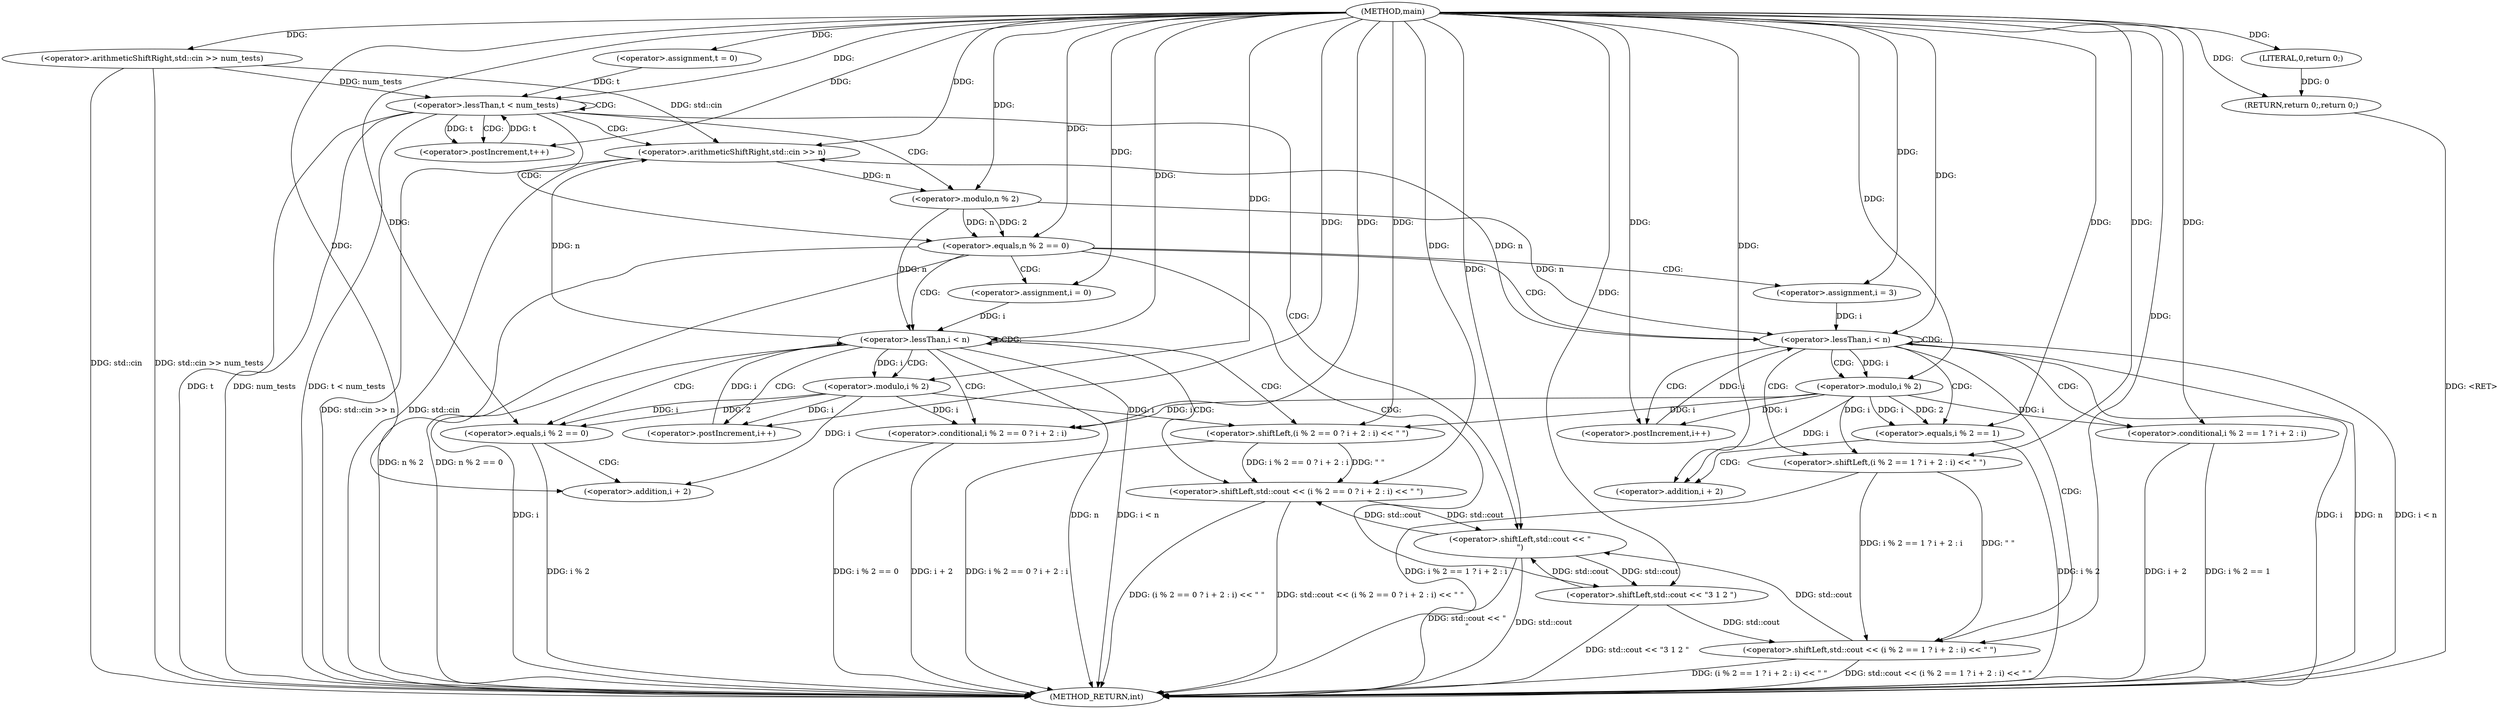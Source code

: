 digraph "main" {  
"1000101" [label = "(METHOD,main)" ]
"1000186" [label = "(METHOD_RETURN,int)" ]
"1000104" [label = "(<operator>.arithmeticShiftRight,std::cin >> num_tests)" ]
"1000184" [label = "(RETURN,return 0;,return 0;)" ]
"1000109" [label = "(<operator>.assignment,t = 0)" ]
"1000112" [label = "(<operator>.lessThan,t < num_tests)" ]
"1000115" [label = "(<operator>.postIncrement,t++)" ]
"1000185" [label = "(LITERAL,0,return 0;)" ]
"1000119" [label = "(<operator>.arithmeticShiftRight,std::cin >> n)" ]
"1000181" [label = "(<operator>.shiftLeft,std::cout << \"\n\")" ]
"1000123" [label = "(<operator>.equals,n % 2 == 0)" ]
"1000130" [label = "(<operator>.assignment,i = 0)" ]
"1000133" [label = "(<operator>.lessThan,i < n)" ]
"1000136" [label = "(<operator>.postIncrement,i++)" ]
"1000138" [label = "(<operator>.shiftLeft,std::cout << (i % 2 == 0 ? i + 2 : i) << \" \")" ]
"1000124" [label = "(<operator>.modulo,n % 2)" ]
"1000154" [label = "(<operator>.shiftLeft,std::cout << \"3 1 2 \")" ]
"1000140" [label = "(<operator>.shiftLeft,(i % 2 == 0 ? i + 2 : i) << \" \")" ]
"1000159" [label = "(<operator>.assignment,i = 3)" ]
"1000162" [label = "(<operator>.lessThan,i < n)" ]
"1000165" [label = "(<operator>.postIncrement,i++)" ]
"1000167" [label = "(<operator>.shiftLeft,std::cout << (i % 2 == 1 ? i + 2 : i) << \" \")" ]
"1000141" [label = "(<operator>.conditional,i % 2 == 0 ? i + 2 : i)" ]
"1000142" [label = "(<operator>.equals,i % 2 == 0)" ]
"1000147" [label = "(<operator>.addition,i + 2)" ]
"1000169" [label = "(<operator>.shiftLeft,(i % 2 == 1 ? i + 2 : i) << \" \")" ]
"1000143" [label = "(<operator>.modulo,i % 2)" ]
"1000170" [label = "(<operator>.conditional,i % 2 == 1 ? i + 2 : i)" ]
"1000171" [label = "(<operator>.equals,i % 2 == 1)" ]
"1000176" [label = "(<operator>.addition,i + 2)" ]
"1000172" [label = "(<operator>.modulo,i % 2)" ]
  "1000104" -> "1000186"  [ label = "DDG: std::cin"] 
  "1000104" -> "1000186"  [ label = "DDG: std::cin >> num_tests"] 
  "1000112" -> "1000186"  [ label = "DDG: t"] 
  "1000112" -> "1000186"  [ label = "DDG: num_tests"] 
  "1000112" -> "1000186"  [ label = "DDG: t < num_tests"] 
  "1000119" -> "1000186"  [ label = "DDG: std::cin"] 
  "1000119" -> "1000186"  [ label = "DDG: std::cin >> n"] 
  "1000123" -> "1000186"  [ label = "DDG: n % 2"] 
  "1000123" -> "1000186"  [ label = "DDG: n % 2 == 0"] 
  "1000154" -> "1000186"  [ label = "DDG: std::cout << \"3 1 2 \""] 
  "1000162" -> "1000186"  [ label = "DDG: i"] 
  "1000162" -> "1000186"  [ label = "DDG: n"] 
  "1000162" -> "1000186"  [ label = "DDG: i < n"] 
  "1000171" -> "1000186"  [ label = "DDG: i % 2"] 
  "1000170" -> "1000186"  [ label = "DDG: i % 2 == 1"] 
  "1000170" -> "1000186"  [ label = "DDG: i + 2"] 
  "1000169" -> "1000186"  [ label = "DDG: i % 2 == 1 ? i + 2 : i"] 
  "1000167" -> "1000186"  [ label = "DDG: (i % 2 == 1 ? i + 2 : i) << \" \""] 
  "1000167" -> "1000186"  [ label = "DDG: std::cout << (i % 2 == 1 ? i + 2 : i) << \" \""] 
  "1000133" -> "1000186"  [ label = "DDG: i"] 
  "1000133" -> "1000186"  [ label = "DDG: n"] 
  "1000133" -> "1000186"  [ label = "DDG: i < n"] 
  "1000181" -> "1000186"  [ label = "DDG: std::cout"] 
  "1000181" -> "1000186"  [ label = "DDG: std::cout << \"\n\""] 
  "1000142" -> "1000186"  [ label = "DDG: i % 2"] 
  "1000141" -> "1000186"  [ label = "DDG: i % 2 == 0"] 
  "1000141" -> "1000186"  [ label = "DDG: i + 2"] 
  "1000140" -> "1000186"  [ label = "DDG: i % 2 == 0 ? i + 2 : i"] 
  "1000138" -> "1000186"  [ label = "DDG: (i % 2 == 0 ? i + 2 : i) << \" \""] 
  "1000138" -> "1000186"  [ label = "DDG: std::cout << (i % 2 == 0 ? i + 2 : i) << \" \""] 
  "1000184" -> "1000186"  [ label = "DDG: <RET>"] 
  "1000185" -> "1000184"  [ label = "DDG: 0"] 
  "1000101" -> "1000184"  [ label = "DDG: "] 
  "1000101" -> "1000104"  [ label = "DDG: "] 
  "1000101" -> "1000109"  [ label = "DDG: "] 
  "1000101" -> "1000185"  [ label = "DDG: "] 
  "1000109" -> "1000112"  [ label = "DDG: t"] 
  "1000115" -> "1000112"  [ label = "DDG: t"] 
  "1000101" -> "1000112"  [ label = "DDG: "] 
  "1000104" -> "1000112"  [ label = "DDG: num_tests"] 
  "1000112" -> "1000115"  [ label = "DDG: t"] 
  "1000101" -> "1000115"  [ label = "DDG: "] 
  "1000104" -> "1000119"  [ label = "DDG: std::cin"] 
  "1000101" -> "1000119"  [ label = "DDG: "] 
  "1000162" -> "1000119"  [ label = "DDG: n"] 
  "1000133" -> "1000119"  [ label = "DDG: n"] 
  "1000154" -> "1000181"  [ label = "DDG: std::cout"] 
  "1000167" -> "1000181"  [ label = "DDG: std::cout"] 
  "1000138" -> "1000181"  [ label = "DDG: std::cout"] 
  "1000101" -> "1000181"  [ label = "DDG: "] 
  "1000124" -> "1000123"  [ label = "DDG: n"] 
  "1000124" -> "1000123"  [ label = "DDG: 2"] 
  "1000101" -> "1000123"  [ label = "DDG: "] 
  "1000101" -> "1000130"  [ label = "DDG: "] 
  "1000119" -> "1000124"  [ label = "DDG: n"] 
  "1000101" -> "1000124"  [ label = "DDG: "] 
  "1000130" -> "1000133"  [ label = "DDG: i"] 
  "1000136" -> "1000133"  [ label = "DDG: i"] 
  "1000101" -> "1000133"  [ label = "DDG: "] 
  "1000124" -> "1000133"  [ label = "DDG: n"] 
  "1000101" -> "1000136"  [ label = "DDG: "] 
  "1000143" -> "1000136"  [ label = "DDG: i"] 
  "1000181" -> "1000138"  [ label = "DDG: std::cout"] 
  "1000101" -> "1000138"  [ label = "DDG: "] 
  "1000140" -> "1000138"  [ label = "DDG: i % 2 == 0 ? i + 2 : i"] 
  "1000140" -> "1000138"  [ label = "DDG: \" \""] 
  "1000143" -> "1000140"  [ label = "DDG: i"] 
  "1000101" -> "1000140"  [ label = "DDG: "] 
  "1000172" -> "1000140"  [ label = "DDG: i"] 
  "1000181" -> "1000154"  [ label = "DDG: std::cout"] 
  "1000101" -> "1000154"  [ label = "DDG: "] 
  "1000101" -> "1000159"  [ label = "DDG: "] 
  "1000143" -> "1000141"  [ label = "DDG: i"] 
  "1000101" -> "1000141"  [ label = "DDG: "] 
  "1000172" -> "1000141"  [ label = "DDG: i"] 
  "1000159" -> "1000162"  [ label = "DDG: i"] 
  "1000165" -> "1000162"  [ label = "DDG: i"] 
  "1000101" -> "1000162"  [ label = "DDG: "] 
  "1000124" -> "1000162"  [ label = "DDG: n"] 
  "1000101" -> "1000165"  [ label = "DDG: "] 
  "1000172" -> "1000165"  [ label = "DDG: i"] 
  "1000154" -> "1000167"  [ label = "DDG: std::cout"] 
  "1000101" -> "1000167"  [ label = "DDG: "] 
  "1000169" -> "1000167"  [ label = "DDG: i % 2 == 1 ? i + 2 : i"] 
  "1000169" -> "1000167"  [ label = "DDG: \" \""] 
  "1000143" -> "1000142"  [ label = "DDG: 2"] 
  "1000143" -> "1000142"  [ label = "DDG: i"] 
  "1000101" -> "1000142"  [ label = "DDG: "] 
  "1000143" -> "1000147"  [ label = "DDG: i"] 
  "1000101" -> "1000147"  [ label = "DDG: "] 
  "1000172" -> "1000169"  [ label = "DDG: i"] 
  "1000101" -> "1000169"  [ label = "DDG: "] 
  "1000133" -> "1000143"  [ label = "DDG: i"] 
  "1000101" -> "1000143"  [ label = "DDG: "] 
  "1000101" -> "1000170"  [ label = "DDG: "] 
  "1000172" -> "1000170"  [ label = "DDG: i"] 
  "1000172" -> "1000171"  [ label = "DDG: 2"] 
  "1000172" -> "1000171"  [ label = "DDG: i"] 
  "1000101" -> "1000171"  [ label = "DDG: "] 
  "1000172" -> "1000176"  [ label = "DDG: i"] 
  "1000101" -> "1000176"  [ label = "DDG: "] 
  "1000162" -> "1000172"  [ label = "DDG: i"] 
  "1000101" -> "1000172"  [ label = "DDG: "] 
  "1000112" -> "1000119"  [ label = "CDG: "] 
  "1000112" -> "1000112"  [ label = "CDG: "] 
  "1000112" -> "1000123"  [ label = "CDG: "] 
  "1000112" -> "1000124"  [ label = "CDG: "] 
  "1000112" -> "1000115"  [ label = "CDG: "] 
  "1000112" -> "1000181"  [ label = "CDG: "] 
  "1000123" -> "1000133"  [ label = "CDG: "] 
  "1000123" -> "1000159"  [ label = "CDG: "] 
  "1000123" -> "1000154"  [ label = "CDG: "] 
  "1000123" -> "1000130"  [ label = "CDG: "] 
  "1000123" -> "1000162"  [ label = "CDG: "] 
  "1000133" -> "1000142"  [ label = "CDG: "] 
  "1000133" -> "1000141"  [ label = "CDG: "] 
  "1000133" -> "1000133"  [ label = "CDG: "] 
  "1000133" -> "1000136"  [ label = "CDG: "] 
  "1000133" -> "1000143"  [ label = "CDG: "] 
  "1000133" -> "1000140"  [ label = "CDG: "] 
  "1000133" -> "1000138"  [ label = "CDG: "] 
  "1000162" -> "1000165"  [ label = "CDG: "] 
  "1000162" -> "1000172"  [ label = "CDG: "] 
  "1000162" -> "1000169"  [ label = "CDG: "] 
  "1000162" -> "1000167"  [ label = "CDG: "] 
  "1000162" -> "1000170"  [ label = "CDG: "] 
  "1000162" -> "1000171"  [ label = "CDG: "] 
  "1000162" -> "1000162"  [ label = "CDG: "] 
  "1000142" -> "1000147"  [ label = "CDG: "] 
  "1000171" -> "1000176"  [ label = "CDG: "] 
}
